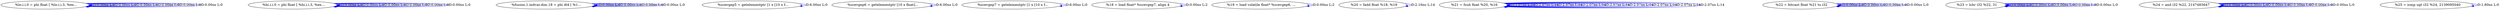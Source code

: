 digraph {
Node0x29b3670[label="  %lo.i.i.0 = phi float [ %lo.i.i.3, %ex..."];
Node0x29b3670 -> Node0x29b3670[label="D:0.00ns L:0",color=blue];
Node0x29b3670 -> Node0x29b3670[label="D:0.00ns L:0",color=blue];
Node0x29b3670 -> Node0x29b3670[label="D:0.00ns L:0",color=blue];
Node0x29b3670 -> Node0x29b3670[label="D:0.00ns L:0",color=blue];
Node0x29b3670 -> Node0x29b3670[label="D:0.00ns L:0",color=blue];
Node0x29b3670 -> Node0x29b3670[label="D:0.00ns L:0",color=blue];
Node0x29b3750[label="  %hi.i.i.0 = phi float [ %hi.i.i.3, %ex..."];
Node0x29b3750 -> Node0x29b3750[label="D:0.00ns L:0",color=blue];
Node0x29b3750 -> Node0x29b3750[label="D:0.00ns L:0",color=blue];
Node0x29b3750 -> Node0x29b3750[label="D:0.00ns L:0",color=blue];
Node0x29b3750 -> Node0x29b3750[label="D:0.00ns L:0",color=blue];
Node0x29b3750 -> Node0x29b3750[label="D:0.00ns L:0",color=blue];
Node0x29b3750 -> Node0x29b3750[label="D:0.00ns L:0",color=blue];
Node0x29b3830[label="  %fusion.1.indvar.dim.18 = phi i64 [ %1..."];
Node0x29b3830 -> Node0x29b3830[label="D:0.00ns L:0",color=blue];
Node0x29b3830 -> Node0x29b3830[label="D:0.00ns L:0",color=blue];
Node0x29b3830 -> Node0x29b3830[label="D:0.00ns L:0",color=blue];
Node0x29b3830 -> Node0x29b3830[label="D:0.00ns L:0",color=blue];
Node0x29b3910[label="  %scevgep5 = getelementptr [1 x [10 x f..."];
Node0x29b3910 -> Node0x29b3910[label="D:6.00ns L:0",color=blue];
Node0x29adbd0[label="  %scevgep6 = getelementptr [10 x float]..."];
Node0x29adbd0 -> Node0x29adbd0[label="D:6.00ns L:0",color=blue];
Node0x29adcf0[label="  %scevgep7 = getelementptr [1 x [10 x f..."];
Node0x29adcf0 -> Node0x29adcf0[label="D:6.00ns L:0",color=blue];
Node0x29addd0[label="  %18 = load float* %scevgep7, align 4"];
Node0x29addd0 -> Node0x29addd0[label="D:0.00ns L:2",color=blue];
Node0x29adeb0[label="  %19 = load volatile float* %scevgep6, ..."];
Node0x29adeb0 -> Node0x29adeb0[label="D:0.00ns L:2",color=blue];
Node0x29b4200[label="  %20 = fadd float %18, %19"];
Node0x29b4200 -> Node0x29b4200[label="D:2.16ns L:14",color=blue];
Node0x29b42e0[label="  %21 = fsub float %20, %16"];
Node0x29b42e0 -> Node0x29b42e0[label="D:2.07ns L:14",color=blue];
Node0x29b42e0 -> Node0x29b42e0[label="D:2.07ns L:14",color=blue];
Node0x29b42e0 -> Node0x29b42e0[label="D:2.07ns L:14",color=blue];
Node0x29b42e0 -> Node0x29b42e0[label="D:2.07ns L:14",color=blue];
Node0x29b42e0 -> Node0x29b42e0[label="D:2.07ns L:14",color=blue];
Node0x29b42e0 -> Node0x29b42e0[label="D:2.07ns L:14",color=blue];
Node0x29b42e0 -> Node0x29b42e0[label="D:2.07ns L:14",color=blue];
Node0x29b42e0 -> Node0x29b42e0[label="D:2.07ns L:14",color=blue];
Node0x29b42e0 -> Node0x29b42e0[label="D:2.07ns L:14",color=blue];
Node0x29b43c0[label="  %22 = bitcast float %21 to i32"];
Node0x29b43c0 -> Node0x29b43c0[label="D:0.00ns L:0",color=blue];
Node0x29b43c0 -> Node0x29b43c0[label="D:0.00ns L:0",color=blue];
Node0x29b43c0 -> Node0x29b43c0[label="D:0.00ns L:0",color=blue];
Node0x29b43c0 -> Node0x29b43c0[label="D:0.00ns L:0",color=blue];
Node0x29b44a0[label="  %23 = lshr i32 %22, 31"];
Node0x29b44a0 -> Node0x29b44a0[label="D:0.00ns L:0",color=blue];
Node0x29b44a0 -> Node0x29b44a0[label="D:0.00ns L:0",color=blue];
Node0x29b44a0 -> Node0x29b44a0[label="D:0.00ns L:0",color=blue];
Node0x29b44a0 -> Node0x29b44a0[label="D:0.00ns L:0",color=blue];
Node0x29b44a0 -> Node0x29b44a0[label="D:0.00ns L:0",color=blue];
Node0x29b4580[label="  %24 = and i32 %22, 2147483647"];
Node0x29b4580 -> Node0x29b4580[label="D:0.00ns L:0",color=blue];
Node0x29b4580 -> Node0x29b4580[label="D:0.00ns L:0",color=blue];
Node0x29b4580 -> Node0x29b4580[label="D:0.00ns L:0",color=blue];
Node0x29b4580 -> Node0x29b4580[label="D:0.00ns L:0",color=blue];
Node0x29b4580 -> Node0x29b4580[label="D:0.00ns L:0",color=blue];
Node0x29b4580 -> Node0x29b4580[label="D:0.00ns L:0",color=blue];
Node0x29b4660[label="  %25 = icmp ugt i32 %24, 2139095040"];
Node0x29b4660 -> Node0x29b4660[label="D:1.80ns L:0",color=blue];
}
